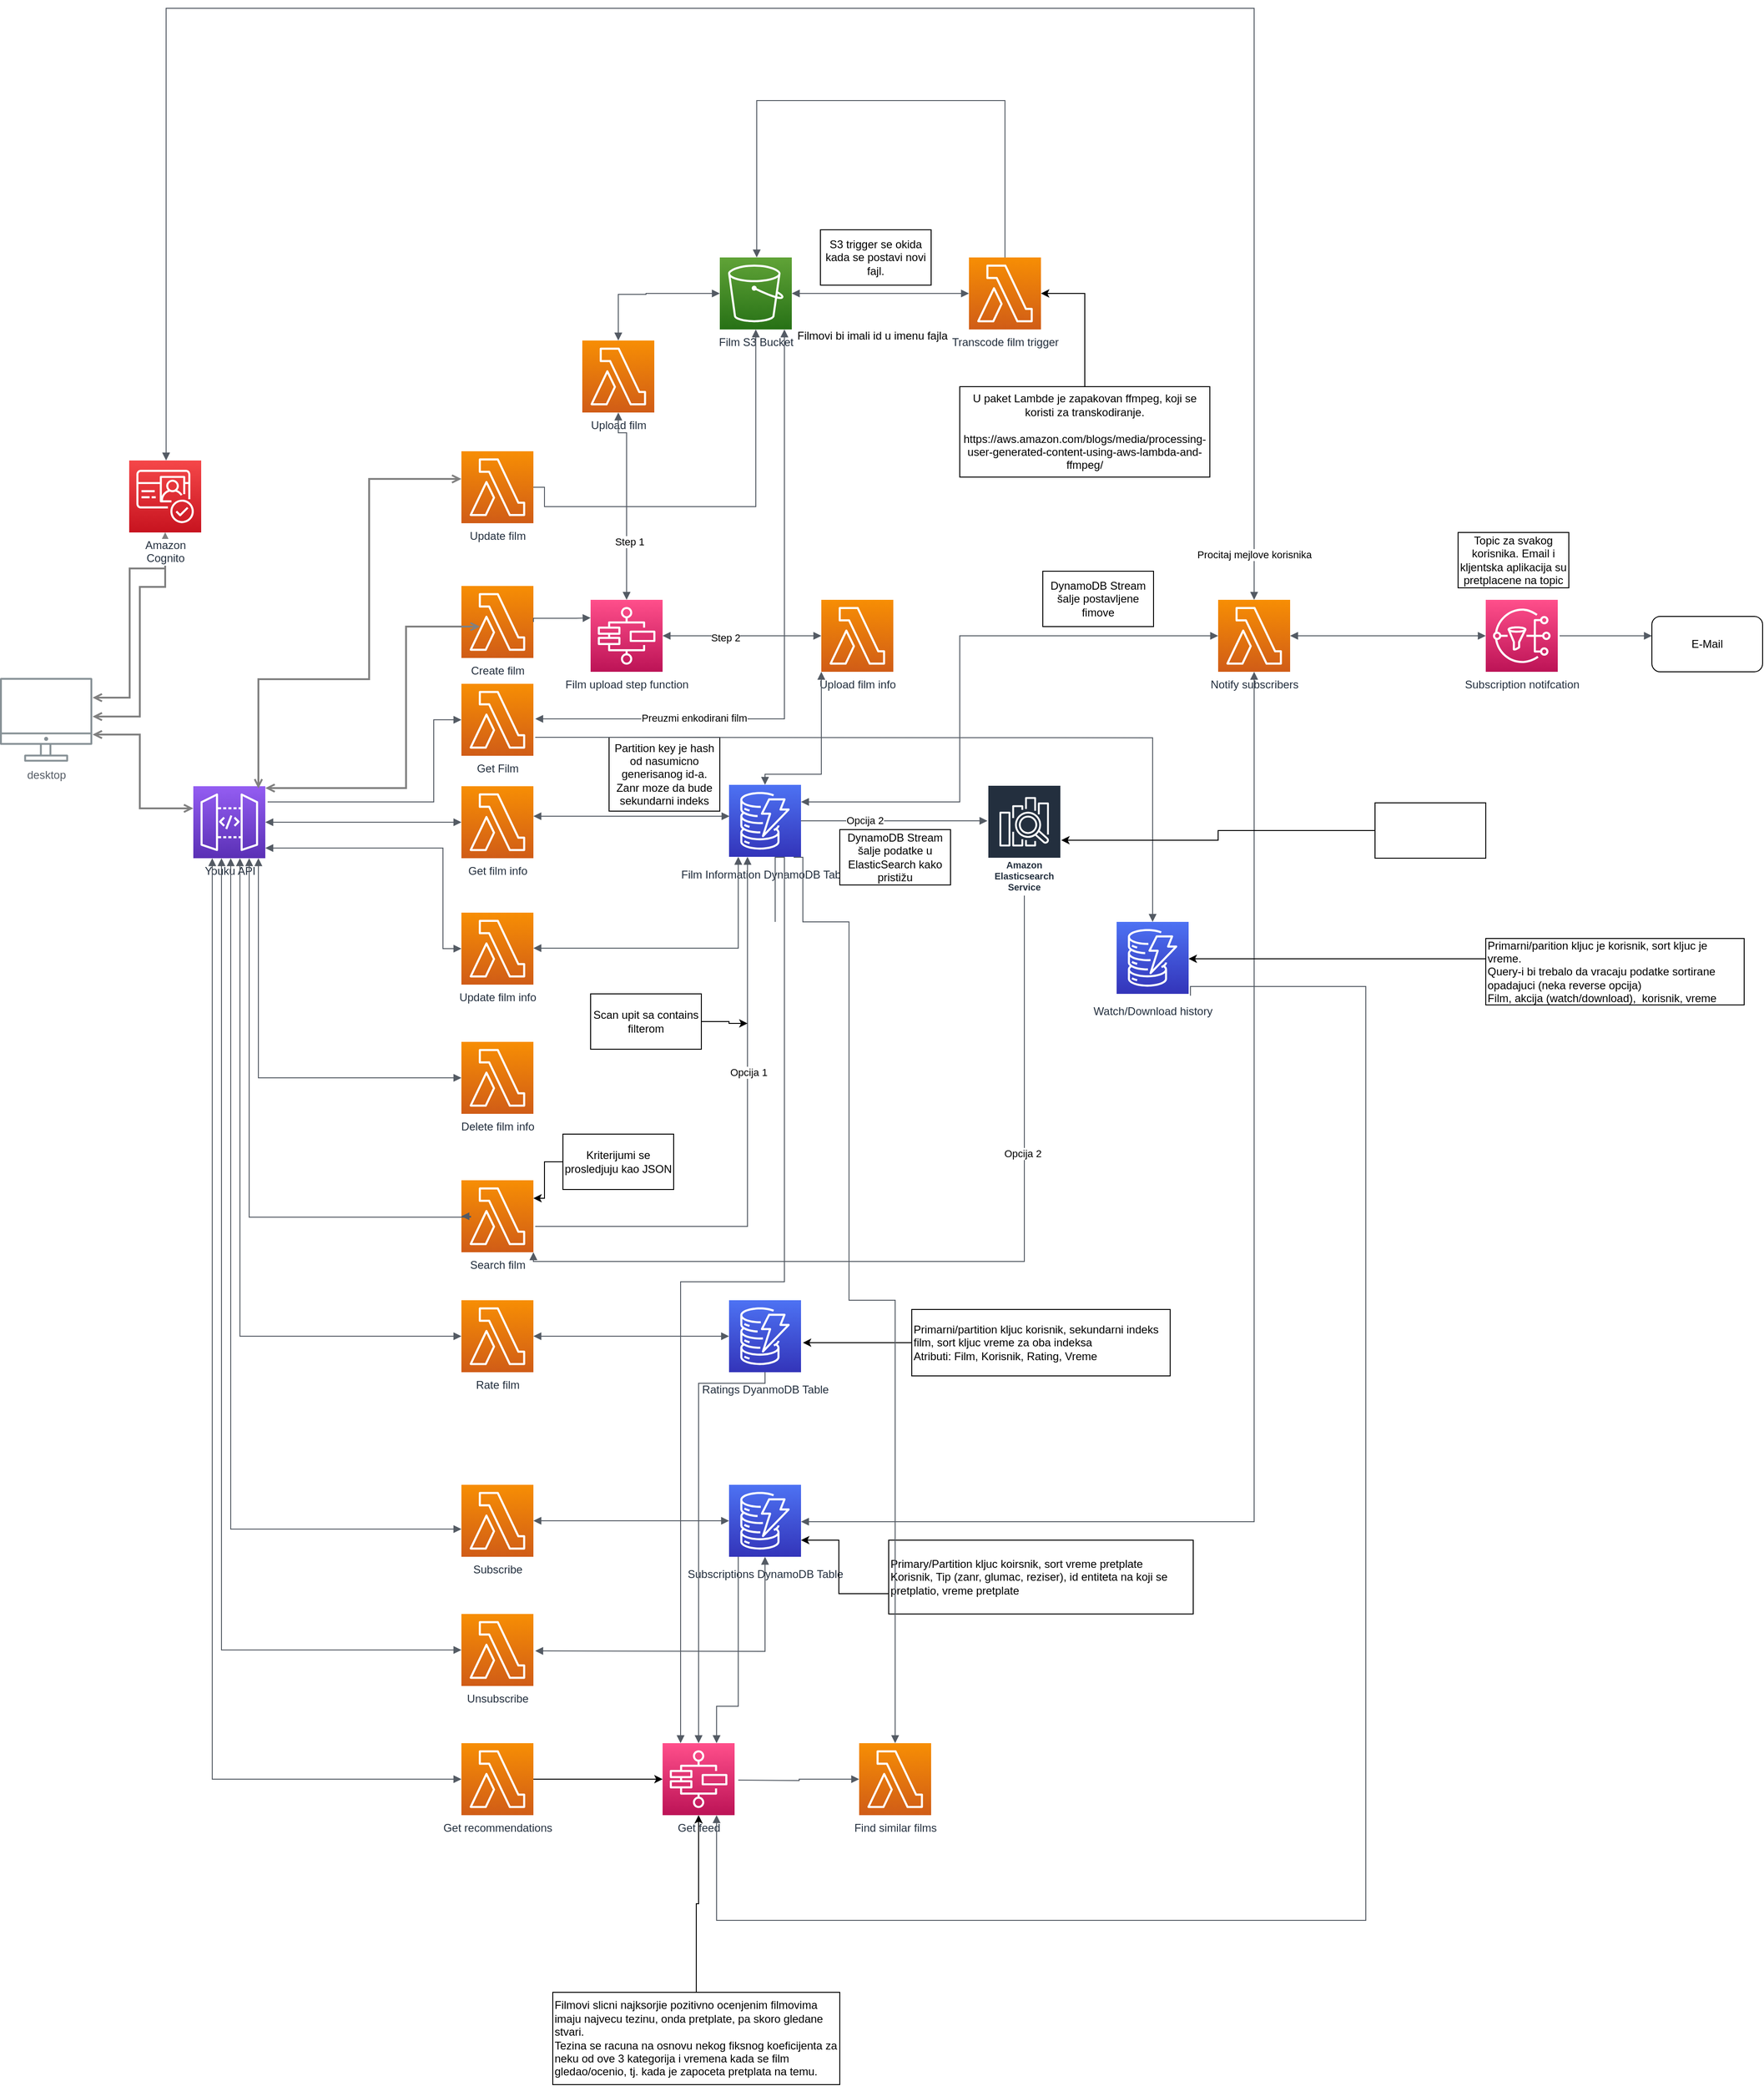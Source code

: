 <mxfile version="20.3.0" type="device"><diagram id="Ht1M8jgEwFfnCIfOTk4-" name="Page-1"><mxGraphModel dx="1414" dy="1699" grid="1" gridSize="10" guides="1" tooltips="1" connect="1" arrows="1" fold="1" page="1" pageScale="1" pageWidth="1169" pageHeight="827" math="0" shadow="0"><root><mxCell id="0"/><mxCell id="1" parent="0"/><mxCell id="UEzPUAAOIrF-is8g5C7q-124" style="edgeStyle=orthogonalEdgeStyle;rounded=0;orthogonalLoop=1;jettySize=auto;html=1;startArrow=open;startFill=0;endArrow=open;endFill=0;strokeWidth=2;strokeColor=#808080;" parent="1" target="UEzPUAAOIrF-is8g5C7q-111" edge="1"><mxGeometry relative="1" as="geometry"><Array as="points"><mxPoint x="300.5" y="457"/><mxPoint x="300.5" y="317"/></Array><mxPoint x="260.285" y="457" as="sourcePoint"/></mxGeometry></mxCell><mxCell id="UEzPUAAOIrF-is8g5C7q-127" style="edgeStyle=orthogonalEdgeStyle;rounded=0;orthogonalLoop=1;jettySize=auto;html=1;startArrow=open;startFill=0;endArrow=open;endFill=0;strokeWidth=2;strokeColor=#808080;" parent="1" target="UEzPUAAOIrF-is8g5C7q-114" edge="1"><mxGeometry relative="1" as="geometry"><Array as="points"><mxPoint x="311.5" y="497"/><mxPoint x="311.5" y="577"/></Array><mxPoint x="260.285" y="497" as="sourcePoint"/></mxGeometry></mxCell><mxCell id="UEzPUAAOIrF-is8g5C7q-139" style="edgeStyle=orthogonalEdgeStyle;rounded=0;orthogonalLoop=1;jettySize=auto;html=1;startArrow=open;startFill=0;endArrow=open;endFill=0;strokeWidth=2;strokeColor=#808080;" parent="1" target="UEzPUAAOIrF-is8g5C7q-111" edge="1"><mxGeometry relative="1" as="geometry"><mxPoint x="260.285" y="477.5" as="sourcePoint"/><mxPoint x="422.5" y="339.529" as="targetPoint"/><Array as="points"><mxPoint x="311.5" y="477"/><mxPoint x="311.5" y="337"/></Array></mxGeometry></mxCell><mxCell id="UEzPUAAOIrF-is8g5C7q-111" value="Amazon &lt;br&gt;Cognito" style="outlineConnect=0;fontColor=#232F3E;gradientColor=#F54749;gradientDirection=north;fillColor=#C7131F;strokeColor=#ffffff;dashed=0;verticalLabelPosition=bottom;verticalAlign=top;align=center;html=1;fontSize=12;fontStyle=0;aspect=fixed;shape=mxgraph.aws4.resourceIcon;resIcon=mxgraph.aws4.cognito;labelBackgroundColor=#ffffff;" parent="1" vertex="1"><mxGeometry x="300" y="200" width="78" height="78" as="geometry"/></mxCell><mxCell id="UEzPUAAOIrF-is8g5C7q-114" value="Youku API" style="outlineConnect=0;fontColor=#232F3E;gradientColor=#945DF2;gradientDirection=north;fillColor=#5A30B5;strokeColor=#ffffff;dashed=0;verticalLabelPosition=bottom;verticalAlign=top;align=center;html=1;fontSize=12;fontStyle=0;aspect=fixed;shape=mxgraph.aws4.resourceIcon;resIcon=mxgraph.aws4.api_gateway;labelBackgroundColor=#ffffff;" parent="1" vertex="1"><mxGeometry x="369.5" y="553" width="78" height="78" as="geometry"/></mxCell><mxCell id="UEzPUAAOIrF-is8g5C7q-116" value="Film S3 Bucket" style="outlineConnect=0;fontColor=#232F3E;gradientColor=#60A337;gradientDirection=north;fillColor=#277116;strokeColor=#ffffff;dashed=0;verticalLabelPosition=bottom;verticalAlign=top;align=center;html=1;fontSize=12;fontStyle=0;aspect=fixed;shape=mxgraph.aws4.resourceIcon;resIcon=mxgraph.aws4.s3;labelBackgroundColor=#ffffff;" parent="1" vertex="1"><mxGeometry x="940.0" y="-20" width="78" height="78" as="geometry"/></mxCell><mxCell id="UEzPUAAOIrF-is8g5C7q-119" value="Film Information DynamoDB Table" style="outlineConnect=0;fontColor=#232F3E;gradientColor=#4D72F3;gradientDirection=north;fillColor=#3334B9;strokeColor=#ffffff;dashed=0;verticalLabelPosition=bottom;verticalAlign=top;align=center;html=1;fontSize=12;fontStyle=0;aspect=fixed;shape=mxgraph.aws4.resourceIcon;resIcon=mxgraph.aws4.dynamodb;labelBackgroundColor=#ffffff;spacingTop=5;" parent="1" vertex="1"><mxGeometry x="950.0" y="551.5" width="78" height="78" as="geometry"/></mxCell><mxCell id="yuaP6LOSD4x99BNPUrEy-1" value="desktop" style="sketch=0;outlineConnect=0;gradientColor=none;fontColor=#545B64;strokeColor=none;fillColor=#879196;dashed=0;verticalLabelPosition=bottom;verticalAlign=top;align=center;html=1;fontSize=12;fontStyle=0;aspect=fixed;shape=mxgraph.aws4.illustration_desktop;pointerEvents=1" parent="1" vertex="1"><mxGeometry x="160" y="435.5" width="100" height="91" as="geometry"/></mxCell><mxCell id="yuaP6LOSD4x99BNPUrEy-2" value="Create film" style="sketch=0;points=[[0,0,0],[0.25,0,0],[0.5,0,0],[0.75,0,0],[1,0,0],[0,1,0],[0.25,1,0],[0.5,1,0],[0.75,1,0],[1,1,0],[0,0.25,0],[0,0.5,0],[0,0.75,0],[1,0.25,0],[1,0.5,0],[1,0.75,0]];outlineConnect=0;fontColor=#232F3E;gradientColor=#F78E04;gradientDirection=north;fillColor=#D05C17;strokeColor=#ffffff;dashed=0;verticalLabelPosition=bottom;verticalAlign=top;align=center;html=1;fontSize=12;fontStyle=0;aspect=fixed;shape=mxgraph.aws4.resourceIcon;resIcon=mxgraph.aws4.lambda;" parent="1" vertex="1"><mxGeometry x="660" y="336" width="78" height="78" as="geometry"/></mxCell><mxCell id="yuaP6LOSD4x99BNPUrEy-4" style="edgeStyle=orthogonalEdgeStyle;rounded=0;orthogonalLoop=1;jettySize=auto;html=1;startArrow=open;startFill=0;endArrow=open;endFill=0;strokeWidth=2;strokeColor=#808080;" parent="1" source="UEzPUAAOIrF-is8g5C7q-114" edge="1"><mxGeometry relative="1" as="geometry"><Array as="points"><mxPoint x="600" y="555"/><mxPoint x="600" y="380"/><mxPoint x="680" y="380"/></Array><mxPoint x="460" y="585.5" as="sourcePoint"/><mxPoint x="680" y="380" as="targetPoint"/></mxGeometry></mxCell><mxCell id="yuaP6LOSD4x99BNPUrEy-6" value="Get film info" style="sketch=0;points=[[0,0,0],[0.25,0,0],[0.5,0,0],[0.75,0,0],[1,0,0],[0,1,0],[0.25,1,0],[0.5,1,0],[0.75,1,0],[1,1,0],[0,0.25,0],[0,0.5,0],[0,0.75,0],[1,0.25,0],[1,0.5,0],[1,0.75,0]];outlineConnect=0;fontColor=#232F3E;gradientColor=#F78E04;gradientDirection=north;fillColor=#D05C17;strokeColor=#ffffff;dashed=0;verticalLabelPosition=bottom;verticalAlign=top;align=center;html=1;fontSize=12;fontStyle=0;aspect=fixed;shape=mxgraph.aws4.resourceIcon;resIcon=mxgraph.aws4.lambda;" parent="1" vertex="1"><mxGeometry x="660" y="553" width="78" height="78" as="geometry"/></mxCell><mxCell id="yuaP6LOSD4x99BNPUrEy-7" value="" style="edgeStyle=orthogonalEdgeStyle;html=1;endArrow=block;elbow=vertical;startArrow=block;startFill=1;endFill=1;strokeColor=#545B64;rounded=0;" parent="1" source="UEzPUAAOIrF-is8g5C7q-114" target="yuaP6LOSD4x99BNPUrEy-6" edge="1"><mxGeometry width="100" relative="1" as="geometry"><mxPoint x="490" y="585.5" as="sourcePoint"/><mxPoint x="590" y="585.5" as="targetPoint"/></mxGeometry></mxCell><mxCell id="yuaP6LOSD4x99BNPUrEy-8" value="" style="edgeStyle=orthogonalEdgeStyle;html=1;endArrow=block;elbow=vertical;startArrow=block;startFill=1;endFill=1;strokeColor=#545B64;rounded=0;" parent="1" edge="1"><mxGeometry width="100" relative="1" as="geometry"><mxPoint x="738" y="585.5" as="sourcePoint"/><mxPoint x="950.5" y="585.5" as="targetPoint"/></mxGeometry></mxCell><mxCell id="yuaP6LOSD4x99BNPUrEy-9" value="Update film" style="sketch=0;points=[[0,0,0],[0.25,0,0],[0.5,0,0],[0.75,0,0],[1,0,0],[0,1,0],[0.25,1,0],[0.5,1,0],[0.75,1,0],[1,1,0],[0,0.25,0],[0,0.5,0],[0,0.75,0],[1,0.25,0],[1,0.5,0],[1,0.75,0]];outlineConnect=0;fontColor=#232F3E;gradientColor=#F78E04;gradientDirection=north;fillColor=#D05C17;strokeColor=#ffffff;dashed=0;verticalLabelPosition=bottom;verticalAlign=top;align=center;html=1;fontSize=12;fontStyle=0;aspect=fixed;shape=mxgraph.aws4.resourceIcon;resIcon=mxgraph.aws4.lambda;" parent="1" vertex="1"><mxGeometry x="660" y="190" width="78" height="78" as="geometry"/></mxCell><mxCell id="yuaP6LOSD4x99BNPUrEy-11" style="edgeStyle=orthogonalEdgeStyle;rounded=0;orthogonalLoop=1;jettySize=auto;html=1;startArrow=open;startFill=0;endArrow=open;endFill=0;strokeWidth=2;strokeColor=#808080;" parent="1" edge="1"><mxGeometry relative="1" as="geometry"><Array as="points"><mxPoint x="440" y="437"/><mxPoint x="560" y="437"/><mxPoint x="560" y="220"/><mxPoint x="660" y="220"/></Array><mxPoint x="440" y="555.5" as="sourcePoint"/><mxPoint x="660" y="220" as="targetPoint"/></mxGeometry></mxCell><mxCell id="yuaP6LOSD4x99BNPUrEy-14" value="Transcode film trigger" style="sketch=0;points=[[0,0,0],[0.25,0,0],[0.5,0,0],[0.75,0,0],[1,0,0],[0,1,0],[0.25,1,0],[0.5,1,0],[0.75,1,0],[1,1,0],[0,0.25,0],[0,0.5,0],[0,0.75,0],[1,0.25,0],[1,0.5,0],[1,0.75,0]];outlineConnect=0;fontColor=#232F3E;gradientColor=#F78E04;gradientDirection=north;fillColor=#D05C17;strokeColor=#ffffff;dashed=0;verticalLabelPosition=bottom;verticalAlign=top;align=center;html=1;fontSize=12;fontStyle=0;aspect=fixed;shape=mxgraph.aws4.resourceIcon;resIcon=mxgraph.aws4.lambda;" parent="1" vertex="1"><mxGeometry x="1210" y="-20" width="78" height="78" as="geometry"/></mxCell><mxCell id="yuaP6LOSD4x99BNPUrEy-15" value="" style="edgeStyle=orthogonalEdgeStyle;html=1;endArrow=block;elbow=vertical;startArrow=block;startFill=1;endFill=1;strokeColor=#545B64;rounded=0;" parent="1" source="UEzPUAAOIrF-is8g5C7q-116" target="yuaP6LOSD4x99BNPUrEy-14" edge="1"><mxGeometry width="100" relative="1" as="geometry"><mxPoint x="1060" y="25.5" as="sourcePoint"/><mxPoint x="1160" y="25.5" as="targetPoint"/></mxGeometry></mxCell><mxCell id="yuaP6LOSD4x99BNPUrEy-17" value="" style="edgeStyle=orthogonalEdgeStyle;html=1;endArrow=block;elbow=vertical;startArrow=none;endFill=1;strokeColor=#545B64;rounded=0;exitX=1;exitY=0.5;exitDx=0;exitDy=0;exitPerimeter=0;entryX=0;entryY=0.25;entryDx=0;entryDy=0;entryPerimeter=0;" parent="1" source="yuaP6LOSD4x99BNPUrEy-2" target="sCMcGcNBO8domsKH-Ely-36" edge="1"><mxGeometry width="100" relative="1" as="geometry"><mxPoint x="780" y="405.5" as="sourcePoint"/><mxPoint x="880" y="405.5" as="targetPoint"/><Array as="points"><mxPoint x="738" y="371"/><mxPoint x="784" y="371"/></Array></mxGeometry></mxCell><mxCell id="yuaP6LOSD4x99BNPUrEy-18" value="" style="edgeStyle=orthogonalEdgeStyle;html=1;endArrow=block;elbow=vertical;startArrow=none;endFill=1;strokeColor=#545B64;rounded=0;exitX=1;exitY=0.5;exitDx=0;exitDy=0;exitPerimeter=0;" parent="1" source="yuaP6LOSD4x99BNPUrEy-9" target="UEzPUAAOIrF-is8g5C7q-116" edge="1"><mxGeometry width="100" relative="1" as="geometry"><mxPoint x="740" y="275.5" as="sourcePoint"/><mxPoint x="840" y="275.5" as="targetPoint"/><Array as="points"><mxPoint x="750" y="229"/><mxPoint x="750" y="250"/></Array></mxGeometry></mxCell><mxCell id="yuaP6LOSD4x99BNPUrEy-20" value="" style="edgeStyle=orthogonalEdgeStyle;html=1;endArrow=block;elbow=vertical;startArrow=none;endFill=1;strokeColor=#545B64;rounded=0;exitX=0.5;exitY=0;exitDx=0;exitDy=0;exitPerimeter=0;" parent="1" source="yuaP6LOSD4x99BNPUrEy-14" target="UEzPUAAOIrF-is8g5C7q-116" edge="1"><mxGeometry width="100" relative="1" as="geometry"><mxPoint x="1180" y="150" as="sourcePoint"/><mxPoint x="970" y="-30" as="targetPoint"/><Array as="points"><mxPoint x="1249" y="-190"/><mxPoint x="980" y="-190"/></Array></mxGeometry></mxCell><mxCell id="yuaP6LOSD4x99BNPUrEy-22" value="Filmovi bi imali id u imenu fajla" style="text;html=1;align=center;verticalAlign=middle;resizable=0;points=[];autosize=1;strokeColor=none;fillColor=none;" parent="1" vertex="1"><mxGeometry x="1010" y="50" width="190" height="30" as="geometry"/></mxCell><mxCell id="yuaP6LOSD4x99BNPUrEy-23" value="Update film info" style="sketch=0;points=[[0,0,0],[0.25,0,0],[0.5,0,0],[0.75,0,0],[1,0,0],[0,1,0],[0.25,1,0],[0.5,1,0],[0.75,1,0],[1,1,0],[0,0.25,0],[0,0.5,0],[0,0.75,0],[1,0.25,0],[1,0.5,0],[1,0.75,0]];outlineConnect=0;fontColor=#232F3E;gradientColor=#F78E04;gradientDirection=north;fillColor=#D05C17;strokeColor=#ffffff;dashed=0;verticalLabelPosition=bottom;verticalAlign=top;align=center;html=1;fontSize=12;fontStyle=0;aspect=fixed;shape=mxgraph.aws4.resourceIcon;resIcon=mxgraph.aws4.lambda;" parent="1" vertex="1"><mxGeometry x="660" y="690" width="78" height="78" as="geometry"/></mxCell><mxCell id="yuaP6LOSD4x99BNPUrEy-24" value="" style="edgeStyle=orthogonalEdgeStyle;html=1;endArrow=block;elbow=vertical;startArrow=block;startFill=1;endFill=1;strokeColor=#545B64;rounded=0;entryX=0;entryY=0.5;entryDx=0;entryDy=0;entryPerimeter=0;" parent="1" source="UEzPUAAOIrF-is8g5C7q-114" target="yuaP6LOSD4x99BNPUrEy-23" edge="1"><mxGeometry width="100" relative="1" as="geometry"><mxPoint x="440" y="640" as="sourcePoint"/><mxPoint x="660" y="660" as="targetPoint"/><Array as="points"><mxPoint x="640" y="620"/><mxPoint x="640" y="729"/></Array></mxGeometry></mxCell><mxCell id="yuaP6LOSD4x99BNPUrEy-25" value="" style="edgeStyle=orthogonalEdgeStyle;html=1;endArrow=block;elbow=vertical;startArrow=block;startFill=1;endFill=1;strokeColor=#545B64;rounded=0;" parent="1" target="UEzPUAAOIrF-is8g5C7q-119" edge="1"><mxGeometry width="100" relative="1" as="geometry"><mxPoint x="738" y="728.47" as="sourcePoint"/><mxPoint x="950.5" y="728.47" as="targetPoint"/><Array as="points"><mxPoint x="960" y="729"/></Array></mxGeometry></mxCell><mxCell id="yuaP6LOSD4x99BNPUrEy-27" value="Delete film info" style="sketch=0;points=[[0,0,0],[0.25,0,0],[0.5,0,0],[0.75,0,0],[1,0,0],[0,1,0],[0.25,1,0],[0.5,1,0],[0.75,1,0],[1,1,0],[0,0.25,0],[0,0.5,0],[0,0.75,0],[1,0.25,0],[1,0.5,0],[1,0.75,0]];outlineConnect=0;fontColor=#232F3E;gradientColor=#F78E04;gradientDirection=north;fillColor=#D05C17;strokeColor=#ffffff;dashed=0;verticalLabelPosition=bottom;verticalAlign=top;align=center;html=1;fontSize=12;fontStyle=0;aspect=fixed;shape=mxgraph.aws4.resourceIcon;resIcon=mxgraph.aws4.lambda;" parent="1" vertex="1"><mxGeometry x="660" y="830" width="78" height="78" as="geometry"/></mxCell><mxCell id="yuaP6LOSD4x99BNPUrEy-28" value="Get Film" style="sketch=0;points=[[0,0,0],[0.25,0,0],[0.5,0,0],[0.75,0,0],[1,0,0],[0,1,0],[0.25,1,0],[0.5,1,0],[0.75,1,0],[1,1,0],[0,0.25,0],[0,0.5,0],[0,0.75,0],[1,0.25,0],[1,0.5,0],[1,0.75,0]];outlineConnect=0;fontColor=#232F3E;gradientColor=#F78E04;gradientDirection=north;fillColor=#D05C17;strokeColor=#ffffff;dashed=0;verticalLabelPosition=bottom;verticalAlign=top;align=center;html=1;fontSize=12;fontStyle=0;aspect=fixed;shape=mxgraph.aws4.resourceIcon;resIcon=mxgraph.aws4.lambda;" parent="1" vertex="1"><mxGeometry x="660" y="442" width="78" height="78" as="geometry"/></mxCell><mxCell id="sCMcGcNBO8domsKH-Ely-1" value="" style="edgeStyle=orthogonalEdgeStyle;html=1;endArrow=block;elbow=vertical;startArrow=block;startFill=1;endFill=1;strokeColor=#545B64;rounded=0;entryX=0;entryY=0.5;entryDx=0;entryDy=0;entryPerimeter=0;" parent="1" source="UEzPUAAOIrF-is8g5C7q-114" target="yuaP6LOSD4x99BNPUrEy-27" edge="1"><mxGeometry width="100" relative="1" as="geometry"><mxPoint x="420" y="680" as="sourcePoint"/><mxPoint x="670" y="602" as="targetPoint"/><Array as="points"><mxPoint x="440" y="869"/></Array></mxGeometry></mxCell><mxCell id="sCMcGcNBO8domsKH-Ely-2" value="Search film" style="sketch=0;points=[[0,0,0],[0.25,0,0],[0.5,0,0],[0.75,0,0],[1,0,0],[0,1,0],[0.25,1,0],[0.5,1,0],[0.75,1,0],[1,1,0],[0,0.25,0],[0,0.5,0],[0,0.75,0],[1,0.25,0],[1,0.5,0],[1,0.75,0]];outlineConnect=0;fontColor=#232F3E;gradientColor=#F78E04;gradientDirection=north;fillColor=#D05C17;strokeColor=#ffffff;dashed=0;verticalLabelPosition=bottom;verticalAlign=top;align=center;html=1;fontSize=12;fontStyle=0;aspect=fixed;shape=mxgraph.aws4.resourceIcon;resIcon=mxgraph.aws4.lambda;" parent="1" vertex="1"><mxGeometry x="660" y="980" width="78" height="78" as="geometry"/></mxCell><mxCell id="sCMcGcNBO8domsKH-Ely-4" style="edgeStyle=orthogonalEdgeStyle;rounded=0;orthogonalLoop=1;jettySize=auto;html=1;entryX=1;entryY=0.25;entryDx=0;entryDy=0;entryPerimeter=0;" parent="1" source="sCMcGcNBO8domsKH-Ely-3" target="sCMcGcNBO8domsKH-Ely-2" edge="1"><mxGeometry relative="1" as="geometry"/></mxCell><mxCell id="sCMcGcNBO8domsKH-Ely-3" value="Kriterijumi se prosledjuju kao JSON" style="rounded=0;whiteSpace=wrap;html=1;" parent="1" vertex="1"><mxGeometry x="770" y="930" width="120" height="60" as="geometry"/></mxCell><mxCell id="sCMcGcNBO8domsKH-Ely-5" value="" style="edgeStyle=orthogonalEdgeStyle;html=1;endArrow=block;elbow=vertical;startArrow=block;startFill=1;endFill=1;strokeColor=#545B64;rounded=0;entryX=0;entryY=0.5;entryDx=0;entryDy=0;entryPerimeter=0;" parent="1" source="UEzPUAAOIrF-is8g5C7q-114" target="sCMcGcNBO8domsKH-Ely-2" edge="1"><mxGeometry width="100" relative="1" as="geometry"><mxPoint x="450" y="641.0" as="sourcePoint"/><mxPoint x="670" y="879" as="targetPoint"/><Array as="points"><mxPoint x="430" y="1020"/><mxPoint x="670" y="1020"/></Array></mxGeometry></mxCell><mxCell id="sCMcGcNBO8domsKH-Ely-7" value="Amazon Elasticsearch Service" style="sketch=0;outlineConnect=0;fontColor=#232F3E;gradientColor=none;strokeColor=#ffffff;fillColor=#232F3E;dashed=0;verticalLabelPosition=middle;verticalAlign=bottom;align=center;html=1;whiteSpace=wrap;fontSize=10;fontStyle=1;spacing=3;shape=mxgraph.aws4.productIcon;prIcon=mxgraph.aws4.elasticsearch_service;" parent="1" vertex="1"><mxGeometry x="1230" y="551.5" width="80" height="120" as="geometry"/></mxCell><mxCell id="sCMcGcNBO8domsKH-Ely-9" value="" style="edgeStyle=orthogonalEdgeStyle;html=1;endArrow=block;elbow=vertical;startArrow=none;endFill=1;strokeColor=#545B64;rounded=0;" parent="1" source="UEzPUAAOIrF-is8g5C7q-119" target="sCMcGcNBO8domsKH-Ely-7" edge="1"><mxGeometry width="100" relative="1" as="geometry"><mxPoint x="1080" y="590" as="sourcePoint"/><mxPoint x="1180" y="590" as="targetPoint"/><Array as="points"><mxPoint x="1190" y="590"/><mxPoint x="1190" y="590"/></Array></mxGeometry></mxCell><mxCell id="bUIkdZny19RW4zf8C8G6-2" value="Opcija 2" style="edgeLabel;html=1;align=center;verticalAlign=middle;resizable=0;points=[];" vertex="1" connectable="0" parent="sCMcGcNBO8domsKH-Ely-9"><mxGeometry x="-0.317" y="1" relative="1" as="geometry"><mxPoint as="offset"/></mxGeometry></mxCell><mxCell id="sCMcGcNBO8domsKH-Ely-10" value="DynamoDB Stream šalje podatke u ElasticSearch kako pristižu" style="rounded=0;whiteSpace=wrap;html=1;" parent="1" vertex="1"><mxGeometry x="1070" y="600" width="120" height="60" as="geometry"/></mxCell><mxCell id="sCMcGcNBO8domsKH-Ely-12" value="" style="edgeStyle=orthogonalEdgeStyle;html=1;endArrow=block;elbow=vertical;startArrow=none;endFill=1;strokeColor=#545B64;rounded=0;" parent="1" target="UEzPUAAOIrF-is8g5C7q-119" edge="1"><mxGeometry width="100" relative="1" as="geometry"><mxPoint x="740" y="1030" as="sourcePoint"/><mxPoint x="840" y="1030" as="targetPoint"/><Array as="points"><mxPoint x="970" y="1030"/></Array></mxGeometry></mxCell><mxCell id="bUIkdZny19RW4zf8C8G6-5" value="Opcija 1" style="edgeLabel;html=1;align=center;verticalAlign=middle;resizable=0;points=[];" vertex="1" connectable="0" parent="sCMcGcNBO8domsKH-Ely-12"><mxGeometry x="0.264" y="-1" relative="1" as="geometry"><mxPoint y="1" as="offset"/></mxGeometry></mxCell><mxCell id="sCMcGcNBO8domsKH-Ely-13" value="" style="edgeStyle=orthogonalEdgeStyle;html=1;endArrow=block;elbow=vertical;startArrow=none;endFill=1;strokeColor=#545B64;rounded=0;" parent="1" target="yuaP6LOSD4x99BNPUrEy-28" edge="1"><mxGeometry width="100" relative="1" as="geometry"><mxPoint x="450" y="570" as="sourcePoint"/><mxPoint x="550" y="570" as="targetPoint"/><Array as="points"><mxPoint x="630" y="570"/><mxPoint x="630" y="481"/></Array></mxGeometry></mxCell><mxCell id="sCMcGcNBO8domsKH-Ely-15" value="" style="edgeStyle=orthogonalEdgeStyle;html=1;endArrow=block;elbow=vertical;startArrow=block;startFill=1;endFill=1;strokeColor=#545B64;rounded=0;" parent="1" target="UEzPUAAOIrF-is8g5C7q-116" edge="1"><mxGeometry width="100" relative="1" as="geometry"><mxPoint x="740" y="480" as="sourcePoint"/><mxPoint x="1010" y="320" as="targetPoint"/><Array as="points"><mxPoint x="1010" y="480"/></Array></mxGeometry></mxCell><mxCell id="sCMcGcNBO8domsKH-Ely-69" value="Preuzmi enkodirani film" style="edgeLabel;html=1;align=center;verticalAlign=middle;resizable=0;points=[];" parent="sCMcGcNBO8domsKH-Ely-15" vertex="1" connectable="0"><mxGeometry x="-0.504" y="1" relative="1" as="geometry"><mxPoint as="offset"/></mxGeometry></mxCell><mxCell id="sCMcGcNBO8domsKH-Ely-16" value="Rate film" style="sketch=0;points=[[0,0,0],[0.25,0,0],[0.5,0,0],[0.75,0,0],[1,0,0],[0,1,0],[0.25,1,0],[0.5,1,0],[0.75,1,0],[1,1,0],[0,0.25,0],[0,0.5,0],[0,0.75,0],[1,0.25,0],[1,0.5,0],[1,0.75,0]];outlineConnect=0;fontColor=#232F3E;gradientColor=#F78E04;gradientDirection=north;fillColor=#D05C17;strokeColor=#ffffff;dashed=0;verticalLabelPosition=bottom;verticalAlign=top;align=center;html=1;fontSize=12;fontStyle=0;aspect=fixed;shape=mxgraph.aws4.resourceIcon;resIcon=mxgraph.aws4.lambda;" parent="1" vertex="1"><mxGeometry x="660" y="1110" width="78" height="78" as="geometry"/></mxCell><mxCell id="sCMcGcNBO8domsKH-Ely-17" value="" style="edgeStyle=orthogonalEdgeStyle;html=1;endArrow=block;elbow=vertical;startArrow=block;startFill=1;endFill=1;strokeColor=#545B64;rounded=0;entryX=0;entryY=0.5;entryDx=0;entryDy=0;entryPerimeter=0;" parent="1" source="UEzPUAAOIrF-is8g5C7q-114" target="sCMcGcNBO8domsKH-Ely-16" edge="1"><mxGeometry width="100" relative="1" as="geometry"><mxPoint x="340" y="760" as="sourcePoint"/><mxPoint x="440" y="760" as="targetPoint"/><Array as="points"><mxPoint x="420" y="1149"/></Array></mxGeometry></mxCell><mxCell id="sCMcGcNBO8domsKH-Ely-18" value="Ratings DyanmoDB Table" style="outlineConnect=0;fontColor=#232F3E;gradientColor=#4D72F3;gradientDirection=north;fillColor=#3334B9;strokeColor=#ffffff;dashed=0;verticalLabelPosition=bottom;verticalAlign=top;align=center;html=1;fontSize=12;fontStyle=0;aspect=fixed;shape=mxgraph.aws4.resourceIcon;resIcon=mxgraph.aws4.dynamodb;labelBackgroundColor=#ffffff;spacingTop=5;" parent="1" vertex="1"><mxGeometry x="950.0" y="1110" width="78" height="78" as="geometry"/></mxCell><mxCell id="sCMcGcNBO8domsKH-Ely-19" value="" style="edgeStyle=orthogonalEdgeStyle;html=1;endArrow=block;elbow=vertical;startArrow=block;startFill=1;endFill=1;strokeColor=#545B64;rounded=0;" parent="1" source="sCMcGcNBO8domsKH-Ely-16" target="sCMcGcNBO8domsKH-Ely-18" edge="1"><mxGeometry width="100" relative="1" as="geometry"><mxPoint x="840" y="1150" as="sourcePoint"/><mxPoint x="940" y="1150" as="targetPoint"/></mxGeometry></mxCell><mxCell id="sCMcGcNBO8domsKH-Ely-22" value="Subscriptions DynamoDB Table" style="outlineConnect=0;fontColor=#232F3E;gradientColor=#4D72F3;gradientDirection=north;fillColor=#3334B9;strokeColor=#ffffff;dashed=0;verticalLabelPosition=bottom;verticalAlign=top;align=center;html=1;fontSize=12;fontStyle=0;aspect=fixed;shape=mxgraph.aws4.resourceIcon;resIcon=mxgraph.aws4.dynamodb;labelBackgroundColor=#ffffff;spacingTop=5;" parent="1" vertex="1"><mxGeometry x="950.0" y="1310" width="78" height="78" as="geometry"/></mxCell><mxCell id="sCMcGcNBO8domsKH-Ely-23" value="Subscribe" style="sketch=0;points=[[0,0,0],[0.25,0,0],[0.5,0,0],[0.75,0,0],[1,0,0],[0,1,0],[0.25,1,0],[0.5,1,0],[0.75,1,0],[1,1,0],[0,0.25,0],[0,0.5,0],[0,0.75,0],[1,0.25,0],[1,0.5,0],[1,0.75,0]];outlineConnect=0;fontColor=#232F3E;gradientColor=#F78E04;gradientDirection=north;fillColor=#D05C17;strokeColor=#ffffff;dashed=0;verticalLabelPosition=bottom;verticalAlign=top;align=center;html=1;fontSize=12;fontStyle=0;aspect=fixed;shape=mxgraph.aws4.resourceIcon;resIcon=mxgraph.aws4.lambda;" parent="1" vertex="1"><mxGeometry x="660" y="1310" width="78" height="78" as="geometry"/></mxCell><mxCell id="sCMcGcNBO8domsKH-Ely-28" value="" style="edgeStyle=orthogonalEdgeStyle;html=1;endArrow=block;elbow=vertical;startArrow=block;startFill=1;endFill=1;strokeColor=#545B64;rounded=0;entryX=0;entryY=0.5;entryDx=0;entryDy=0;entryPerimeter=0;" parent="1" source="UEzPUAAOIrF-is8g5C7q-114" edge="1"><mxGeometry width="100" relative="1" as="geometry"><mxPoint x="420" y="840" as="sourcePoint"/><mxPoint x="660" y="1358" as="targetPoint"/><Array as="points"><mxPoint x="410" y="1358"/></Array></mxGeometry></mxCell><mxCell id="sCMcGcNBO8domsKH-Ely-29" value="Unsubscribe" style="sketch=0;points=[[0,0,0],[0.25,0,0],[0.5,0,0],[0.75,0,0],[1,0,0],[0,1,0],[0.25,1,0],[0.5,1,0],[0.75,1,0],[1,1,0],[0,0.25,0],[0,0.5,0],[0,0.75,0],[1,0.25,0],[1,0.5,0],[1,0.75,0]];outlineConnect=0;fontColor=#232F3E;gradientColor=#F78E04;gradientDirection=north;fillColor=#D05C17;strokeColor=#ffffff;dashed=0;verticalLabelPosition=bottom;verticalAlign=top;align=center;html=1;fontSize=12;fontStyle=0;aspect=fixed;shape=mxgraph.aws4.resourceIcon;resIcon=mxgraph.aws4.lambda;" parent="1" vertex="1"><mxGeometry x="660" y="1450" width="78" height="78" as="geometry"/></mxCell><mxCell id="sCMcGcNBO8domsKH-Ely-30" value="" style="edgeStyle=orthogonalEdgeStyle;html=1;endArrow=block;elbow=vertical;startArrow=block;startFill=1;endFill=1;strokeColor=#545B64;rounded=0;entryX=0;entryY=0.5;entryDx=0;entryDy=0;entryPerimeter=0;" parent="1" source="UEzPUAAOIrF-is8g5C7q-114" target="sCMcGcNBO8domsKH-Ely-29" edge="1"><mxGeometry width="100" relative="1" as="geometry"><mxPoint x="400" y="640" as="sourcePoint"/><mxPoint x="639.94" y="1356.5" as="targetPoint"/><Array as="points"><mxPoint x="400" y="1489"/></Array></mxGeometry></mxCell><mxCell id="sCMcGcNBO8domsKH-Ely-31" value="" style="edgeStyle=orthogonalEdgeStyle;html=1;endArrow=block;elbow=vertical;startArrow=block;startFill=1;endFill=1;strokeColor=#545B64;rounded=0;" parent="1" source="sCMcGcNBO8domsKH-Ely-23" target="sCMcGcNBO8domsKH-Ely-22" edge="1"><mxGeometry width="100" relative="1" as="geometry"><mxPoint x="820" y="1360" as="sourcePoint"/><mxPoint x="920" y="1360" as="targetPoint"/></mxGeometry></mxCell><mxCell id="sCMcGcNBO8domsKH-Ely-34" value="" style="edgeStyle=orthogonalEdgeStyle;html=1;endArrow=block;elbow=vertical;startArrow=block;startFill=1;endFill=1;strokeColor=#545B64;rounded=0;" parent="1" target="sCMcGcNBO8domsKH-Ely-22" edge="1"><mxGeometry width="100" relative="1" as="geometry"><mxPoint x="740" y="1490" as="sourcePoint"/><mxPoint x="840" y="1490" as="targetPoint"/></mxGeometry></mxCell><mxCell id="sCMcGcNBO8domsKH-Ely-35" value="Subscription notifcation" style="sketch=0;points=[[0,0,0],[0.25,0,0],[0.5,0,0],[0.75,0,0],[1,0,0],[0,1,0],[0.25,1,0],[0.5,1,0],[0.75,1,0],[1,1,0],[0,0.25,0],[0,0.5,0],[0,0.75,0],[1,0.25,0],[1,0.5,0],[1,0.75,0]];outlineConnect=0;fontColor=#232F3E;gradientColor=#FF4F8B;gradientDirection=north;fillColor=#BC1356;strokeColor=#ffffff;dashed=0;verticalLabelPosition=bottom;verticalAlign=top;align=center;html=1;fontSize=12;fontStyle=0;aspect=fixed;shape=mxgraph.aws4.resourceIcon;resIcon=mxgraph.aws4.sns;" parent="1" vertex="1"><mxGeometry x="1770" y="351" width="78" height="78" as="geometry"/></mxCell><mxCell id="sCMcGcNBO8domsKH-Ely-36" value="Film upload step function" style="sketch=0;points=[[0,0,0],[0.25,0,0],[0.5,0,0],[0.75,0,0],[1,0,0],[0,1,0],[0.25,1,0],[0.5,1,0],[0.75,1,0],[1,1,0],[0,0.25,0],[0,0.5,0],[0,0.75,0],[1,0.25,0],[1,0.5,0],[1,0.75,0]];outlineConnect=0;fontColor=#232F3E;gradientColor=#FF4F8B;gradientDirection=north;fillColor=#BC1356;strokeColor=#ffffff;dashed=0;verticalLabelPosition=bottom;verticalAlign=top;align=center;html=1;fontSize=12;fontStyle=0;aspect=fixed;shape=mxgraph.aws4.resourceIcon;resIcon=mxgraph.aws4.step_functions;" parent="1" vertex="1"><mxGeometry x="800" y="351" width="78" height="78" as="geometry"/></mxCell><mxCell id="bUIkdZny19RW4zf8C8G6-19" style="edgeStyle=orthogonalEdgeStyle;rounded=0;orthogonalLoop=1;jettySize=auto;html=1;" edge="1" parent="1" source="sCMcGcNBO8domsKH-Ely-37" target="bUIkdZny19RW4zf8C8G6-9"><mxGeometry relative="1" as="geometry"/></mxCell><mxCell id="sCMcGcNBO8domsKH-Ely-37" value="Get recommendations" style="sketch=0;points=[[0,0,0],[0.25,0,0],[0.5,0,0],[0.75,0,0],[1,0,0],[0,1,0],[0.25,1,0],[0.5,1,0],[0.75,1,0],[1,1,0],[0,0.25,0],[0,0.5,0],[0,0.75,0],[1,0.25,0],[1,0.5,0],[1,0.75,0]];outlineConnect=0;fontColor=#232F3E;gradientColor=#F78E04;gradientDirection=north;fillColor=#D05C17;strokeColor=#ffffff;dashed=0;verticalLabelPosition=bottom;verticalAlign=top;align=center;html=1;fontSize=12;fontStyle=0;aspect=fixed;shape=mxgraph.aws4.resourceIcon;resIcon=mxgraph.aws4.lambda;" parent="1" vertex="1"><mxGeometry x="660" y="1590" width="78" height="78" as="geometry"/></mxCell><mxCell id="sCMcGcNBO8domsKH-Ely-40" value="" style="edgeStyle=orthogonalEdgeStyle;html=1;endArrow=block;elbow=vertical;startArrow=block;startFill=1;endFill=1;strokeColor=#545B64;rounded=0;entryX=0;entryY=0.5;entryDx=0;entryDy=0;entryPerimeter=0;" parent="1" source="UEzPUAAOIrF-is8g5C7q-114" target="sCMcGcNBO8domsKH-Ely-37" edge="1"><mxGeometry width="100" relative="1" as="geometry"><mxPoint x="330" y="720" as="sourcePoint"/><mxPoint x="430" y="720" as="targetPoint"/><Array as="points"><mxPoint x="390" y="1629"/></Array></mxGeometry></mxCell><mxCell id="sCMcGcNBO8domsKH-Ely-41" value="Upload film" style="sketch=0;points=[[0,0,0],[0.25,0,0],[0.5,0,0],[0.75,0,0],[1,0,0],[0,1,0],[0.25,1,0],[0.5,1,0],[0.75,1,0],[1,1,0],[0,0.25,0],[0,0.5,0],[0,0.75,0],[1,0.25,0],[1,0.5,0],[1,0.75,0]];outlineConnect=0;fontColor=#232F3E;gradientColor=#F78E04;gradientDirection=north;fillColor=#D05C17;strokeColor=#ffffff;dashed=0;verticalLabelPosition=bottom;verticalAlign=top;align=center;html=1;fontSize=12;fontStyle=0;aspect=fixed;shape=mxgraph.aws4.resourceIcon;resIcon=mxgraph.aws4.lambda;" parent="1" vertex="1"><mxGeometry x="791" y="70" width="78" height="78" as="geometry"/></mxCell><mxCell id="sCMcGcNBO8domsKH-Ely-42" value="" style="edgeStyle=orthogonalEdgeStyle;html=1;endArrow=block;elbow=vertical;startArrow=block;startFill=1;endFill=1;strokeColor=#545B64;rounded=0;exitX=0.5;exitY=1;exitDx=0;exitDy=0;exitPerimeter=0;entryX=0.5;entryY=0;entryDx=0;entryDy=0;entryPerimeter=0;" parent="1" source="sCMcGcNBO8domsKH-Ely-41" target="sCMcGcNBO8domsKH-Ely-36" edge="1"><mxGeometry width="100" relative="1" as="geometry"><mxPoint x="790" y="290" as="sourcePoint"/><mxPoint x="890" y="290" as="targetPoint"/><Array as="points"><mxPoint x="830" y="170"/><mxPoint x="839" y="170"/></Array></mxGeometry></mxCell><mxCell id="sCMcGcNBO8domsKH-Ely-43" value="Step 1" style="edgeLabel;html=1;align=center;verticalAlign=middle;resizable=0;points=[];" parent="sCMcGcNBO8domsKH-Ely-42" vertex="1" connectable="0"><mxGeometry x="0.403" y="2" relative="1" as="geometry"><mxPoint x="1" as="offset"/></mxGeometry></mxCell><mxCell id="sCMcGcNBO8domsKH-Ely-44" value="" style="edgeStyle=orthogonalEdgeStyle;html=1;endArrow=block;elbow=vertical;startArrow=block;startFill=1;endFill=1;strokeColor=#545B64;rounded=0;exitX=0.5;exitY=0;exitDx=0;exitDy=0;exitPerimeter=0;" parent="1" source="sCMcGcNBO8domsKH-Ely-41" target="UEzPUAAOIrF-is8g5C7q-116" edge="1"><mxGeometry width="100" relative="1" as="geometry"><mxPoint x="810" as="sourcePoint"/><mxPoint x="860" y="-10" as="targetPoint"/><Array as="points"><mxPoint x="830" y="20"/><mxPoint x="860" y="20"/><mxPoint x="860" y="19"/></Array></mxGeometry></mxCell><mxCell id="sCMcGcNBO8domsKH-Ely-45" value="Upload film info" style="sketch=0;points=[[0,0,0],[0.25,0,0],[0.5,0,0],[0.75,0,0],[1,0,0],[0,1,0],[0.25,1,0],[0.5,1,0],[0.75,1,0],[1,1,0],[0,0.25,0],[0,0.5,0],[0,0.75,0],[1,0.25,0],[1,0.5,0],[1,0.75,0]];outlineConnect=0;fontColor=#232F3E;gradientColor=#F78E04;gradientDirection=north;fillColor=#D05C17;strokeColor=#ffffff;dashed=0;verticalLabelPosition=bottom;verticalAlign=top;align=center;html=1;fontSize=12;fontStyle=0;aspect=fixed;shape=mxgraph.aws4.resourceIcon;resIcon=mxgraph.aws4.lambda;" parent="1" vertex="1"><mxGeometry x="1050" y="351" width="78" height="78" as="geometry"/></mxCell><mxCell id="sCMcGcNBO8domsKH-Ely-47" value="" style="edgeStyle=orthogonalEdgeStyle;html=1;endArrow=block;elbow=vertical;startArrow=block;startFill=1;endFill=1;strokeColor=#545B64;rounded=0;exitX=1;exitY=0.5;exitDx=0;exitDy=0;exitPerimeter=0;" parent="1" source="sCMcGcNBO8domsKH-Ely-36" target="sCMcGcNBO8domsKH-Ely-45" edge="1"><mxGeometry width="100" relative="1" as="geometry"><mxPoint x="900" y="390" as="sourcePoint"/><mxPoint x="1000" y="390" as="targetPoint"/></mxGeometry></mxCell><mxCell id="sCMcGcNBO8domsKH-Ely-49" value="Step 2" style="edgeLabel;html=1;align=center;verticalAlign=middle;resizable=0;points=[];" parent="sCMcGcNBO8domsKH-Ely-47" vertex="1" connectable="0"><mxGeometry x="-0.206" y="-2" relative="1" as="geometry"><mxPoint x="-1" as="offset"/></mxGeometry></mxCell><mxCell id="sCMcGcNBO8domsKH-Ely-48" value="" style="edgeStyle=orthogonalEdgeStyle;html=1;endArrow=block;elbow=vertical;startArrow=block;startFill=1;endFill=1;strokeColor=#545B64;rounded=0;entryX=0;entryY=1;entryDx=0;entryDy=0;entryPerimeter=0;" parent="1" source="UEzPUAAOIrF-is8g5C7q-119" target="sCMcGcNBO8domsKH-Ely-45" edge="1"><mxGeometry width="100" relative="1" as="geometry"><mxPoint x="1070" y="460" as="sourcePoint"/><mxPoint x="1170" y="460" as="targetPoint"/><Array as="points"><mxPoint x="989" y="540"/><mxPoint x="1050" y="540"/></Array></mxGeometry></mxCell><mxCell id="sCMcGcNBO8domsKH-Ely-51" value="Notify subscribers" style="sketch=0;points=[[0,0,0],[0.25,0,0],[0.5,0,0],[0.75,0,0],[1,0,0],[0,1,0],[0.25,1,0],[0.5,1,0],[0.75,1,0],[1,1,0],[0,0.25,0],[0,0.5,0],[0,0.75,0],[1,0.25,0],[1,0.5,0],[1,0.75,0]];outlineConnect=0;fontColor=#232F3E;gradientColor=#F78E04;gradientDirection=north;fillColor=#D05C17;strokeColor=#ffffff;dashed=0;verticalLabelPosition=bottom;verticalAlign=top;align=center;html=1;fontSize=12;fontStyle=0;aspect=fixed;shape=mxgraph.aws4.resourceIcon;resIcon=mxgraph.aws4.lambda;" parent="1" vertex="1"><mxGeometry x="1480" y="351" width="78" height="78" as="geometry"/></mxCell><mxCell id="sCMcGcNBO8domsKH-Ely-52" value="" style="edgeStyle=orthogonalEdgeStyle;html=1;endArrow=block;elbow=vertical;startArrow=block;startFill=1;endFill=1;strokeColor=#545B64;rounded=0;entryX=0;entryY=0.5;entryDx=0;entryDy=0;entryPerimeter=0;" parent="1" source="UEzPUAAOIrF-is8g5C7q-119" target="sCMcGcNBO8domsKH-Ely-51" edge="1"><mxGeometry width="100" relative="1" as="geometry"><mxPoint x="1350" y="390" as="sourcePoint"/><mxPoint x="1450" y="390" as="targetPoint"/><Array as="points"><mxPoint x="1200" y="570"/><mxPoint x="1200" y="390"/></Array></mxGeometry></mxCell><mxCell id="sCMcGcNBO8domsKH-Ely-53" value="DynamoDB Stream šalje postavljene fimove" style="rounded=0;whiteSpace=wrap;html=1;" parent="1" vertex="1"><mxGeometry x="1290" y="320" width="120" height="60" as="geometry"/></mxCell><mxCell id="sCMcGcNBO8domsKH-Ely-54" value="" style="edgeStyle=orthogonalEdgeStyle;html=1;endArrow=block;elbow=vertical;startArrow=block;startFill=1;endFill=1;strokeColor=#545B64;rounded=0;exitX=0.5;exitY=1;exitDx=0;exitDy=0;exitPerimeter=0;" parent="1" source="sCMcGcNBO8domsKH-Ely-51" target="sCMcGcNBO8domsKH-Ely-22" edge="1"><mxGeometry width="100" relative="1" as="geometry"><mxPoint x="1540" y="680" as="sourcePoint"/><mxPoint x="1640" y="680" as="targetPoint"/><Array as="points"><mxPoint x="1519" y="1350"/></Array></mxGeometry></mxCell><mxCell id="sCMcGcNBO8domsKH-Ely-56" value="" style="edgeStyle=orthogonalEdgeStyle;html=1;endArrow=block;elbow=vertical;startArrow=block;startFill=1;endFill=1;strokeColor=#545B64;rounded=0;exitX=1;exitY=0.5;exitDx=0;exitDy=0;exitPerimeter=0;entryX=0;entryY=0.5;entryDx=0;entryDy=0;entryPerimeter=0;" parent="1" source="sCMcGcNBO8domsKH-Ely-51" target="sCMcGcNBO8domsKH-Ely-35" edge="1"><mxGeometry width="100" relative="1" as="geometry"><mxPoint x="1570" y="390" as="sourcePoint"/><mxPoint x="1670" y="390" as="targetPoint"/></mxGeometry></mxCell><mxCell id="sCMcGcNBO8domsKH-Ely-57" value="" style="edgeStyle=orthogonalEdgeStyle;html=1;endArrow=block;elbow=vertical;startArrow=block;startFill=1;endFill=1;strokeColor=#545B64;rounded=0;exitX=0.5;exitY=0;exitDx=0;exitDy=0;exitPerimeter=0;" parent="1" source="sCMcGcNBO8domsKH-Ely-51" target="UEzPUAAOIrF-is8g5C7q-111" edge="1"><mxGeometry width="100" relative="1" as="geometry"><mxPoint x="1450" y="240" as="sourcePoint"/><mxPoint x="340" y="60" as="targetPoint"/><Array as="points"><mxPoint x="1519" y="-290"/><mxPoint x="340" y="-290"/></Array></mxGeometry></mxCell><mxCell id="sCMcGcNBO8domsKH-Ely-59" value="Procitaj mejlove korisnika" style="edgeLabel;html=1;align=center;verticalAlign=middle;resizable=0;points=[];" parent="sCMcGcNBO8domsKH-Ely-57" vertex="1" connectable="0"><mxGeometry x="-0.957" relative="1" as="geometry"><mxPoint as="offset"/></mxGeometry></mxCell><mxCell id="sCMcGcNBO8domsKH-Ely-60" value="Topic za svakog korisnika. Email i kljentska aplikacija su pretplacene na topic" style="rounded=0;whiteSpace=wrap;html=1;" parent="1" vertex="1"><mxGeometry x="1740" y="278" width="120" height="60" as="geometry"/></mxCell><mxCell id="sCMcGcNBO8domsKH-Ely-67" value="" style="edgeStyle=orthogonalEdgeStyle;html=1;endArrow=block;elbow=vertical;startArrow=none;endFill=1;strokeColor=#545B64;rounded=0;" parent="1" edge="1"><mxGeometry width="100" relative="1" as="geometry"><mxPoint x="1850" y="390" as="sourcePoint"/><mxPoint x="1950" y="390" as="targetPoint"/></mxGeometry></mxCell><mxCell id="sCMcGcNBO8domsKH-Ely-68" value="E-Mail" style="rounded=1;whiteSpace=wrap;html=1;" parent="1" vertex="1"><mxGeometry x="1950" y="369" width="120" height="60" as="geometry"/></mxCell><mxCell id="sCMcGcNBO8domsKH-Ely-70" value="S3 trigger se okida kada se postavi novi fajl." style="rounded=0;whiteSpace=wrap;html=1;" parent="1" vertex="1"><mxGeometry x="1049" y="-50" width="120" height="60" as="geometry"/></mxCell><mxCell id="bUIkdZny19RW4zf8C8G6-3" value="" style="edgeStyle=orthogonalEdgeStyle;html=1;endArrow=none;elbow=vertical;startArrow=block;startFill=1;strokeColor=#545B64;rounded=0;exitX=1;exitY=1;exitDx=0;exitDy=0;exitPerimeter=0;" edge="1" parent="1" source="sCMcGcNBO8domsKH-Ely-2" target="sCMcGcNBO8domsKH-Ely-7"><mxGeometry width="100" relative="1" as="geometry"><mxPoint x="1060" y="810" as="sourcePoint"/><mxPoint x="1160" y="810" as="targetPoint"/></mxGeometry></mxCell><mxCell id="bUIkdZny19RW4zf8C8G6-4" value="Opcija 2" style="edgeLabel;html=1;align=center;verticalAlign=middle;resizable=0;points=[];" vertex="1" connectable="0" parent="bUIkdZny19RW4zf8C8G6-3"><mxGeometry x="0.405" y="2" relative="1" as="geometry"><mxPoint as="offset"/></mxGeometry></mxCell><mxCell id="bUIkdZny19RW4zf8C8G6-28" style="edgeStyle=orthogonalEdgeStyle;rounded=0;orthogonalLoop=1;jettySize=auto;html=1;" edge="1" parent="1" source="bUIkdZny19RW4zf8C8G6-6"><mxGeometry relative="1" as="geometry"><mxPoint x="970" y="810" as="targetPoint"/><Array as="points"><mxPoint x="950" y="808"/><mxPoint x="950" y="810"/></Array></mxGeometry></mxCell><mxCell id="bUIkdZny19RW4zf8C8G6-6" value="Scan upit sa contains filterom" style="rounded=0;whiteSpace=wrap;html=1;" vertex="1" parent="1"><mxGeometry x="800" y="778" width="120" height="60" as="geometry"/></mxCell><mxCell id="bUIkdZny19RW4zf8C8G6-7" value="Partition key je hash od nasumicno generisanog id-a.&lt;br&gt;Zanr moze da bude sekundarni indeks" style="rounded=0;whiteSpace=wrap;html=1;" vertex="1" parent="1"><mxGeometry x="820" y="500" width="120" height="80" as="geometry"/></mxCell><mxCell id="bUIkdZny19RW4zf8C8G6-9" value="Get feed" style="sketch=0;points=[[0,0,0],[0.25,0,0],[0.5,0,0],[0.75,0,0],[1,0,0],[0,1,0],[0.25,1,0],[0.5,1,0],[0.75,1,0],[1,1,0],[0,0.25,0],[0,0.5,0],[0,0.75,0],[1,0.25,0],[1,0.5,0],[1,0.75,0]];outlineConnect=0;fontColor=#232F3E;gradientColor=#FF4F8B;gradientDirection=north;fillColor=#BC1356;strokeColor=#ffffff;dashed=0;verticalLabelPosition=bottom;verticalAlign=top;align=center;html=1;fontSize=12;fontStyle=0;aspect=fixed;shape=mxgraph.aws4.resourceIcon;resIcon=mxgraph.aws4.step_functions;" vertex="1" parent="1"><mxGeometry x="878" y="1590" width="78" height="78" as="geometry"/></mxCell><mxCell id="bUIkdZny19RW4zf8C8G6-10" value="Watch/Download history" style="outlineConnect=0;fontColor=#232F3E;gradientColor=#4D72F3;gradientDirection=north;fillColor=#3334B9;strokeColor=#ffffff;dashed=0;verticalLabelPosition=bottom;verticalAlign=top;align=center;html=1;fontSize=12;fontStyle=0;aspect=fixed;shape=mxgraph.aws4.resourceIcon;resIcon=mxgraph.aws4.dynamodb;labelBackgroundColor=#ffffff;spacingTop=5;" vertex="1" parent="1"><mxGeometry x="1370.0" y="700" width="78" height="78" as="geometry"/></mxCell><mxCell id="bUIkdZny19RW4zf8C8G6-11" value="" style="edgeStyle=orthogonalEdgeStyle;html=1;endArrow=block;elbow=vertical;startArrow=none;endFill=1;strokeColor=#545B64;rounded=0;" edge="1" parent="1" target="bUIkdZny19RW4zf8C8G6-10"><mxGeometry width="100" relative="1" as="geometry"><mxPoint x="740" y="500" as="sourcePoint"/><mxPoint x="840" y="500" as="targetPoint"/></mxGeometry></mxCell><mxCell id="bUIkdZny19RW4zf8C8G6-14" style="edgeStyle=orthogonalEdgeStyle;rounded=0;orthogonalLoop=1;jettySize=auto;html=1;" edge="1" parent="1" source="bUIkdZny19RW4zf8C8G6-12" target="bUIkdZny19RW4zf8C8G6-10"><mxGeometry relative="1" as="geometry"><Array as="points"><mxPoint x="1690" y="740"/><mxPoint x="1690" y="740"/></Array></mxGeometry></mxCell><mxCell id="bUIkdZny19RW4zf8C8G6-12" value="Primarni/parition kljuc je korisnik, sort kljuc je vreme.&lt;br&gt;Query-i bi trebalo da vracaju podatke sortirane opadajuci (neka reverse opcija)&lt;br&gt;Film, akcija (watch/download),&amp;nbsp; korisnik, vreme&amp;nbsp;" style="rounded=0;whiteSpace=wrap;html=1;align=left;" vertex="1" parent="1"><mxGeometry x="1770" y="718" width="280" height="72" as="geometry"/></mxCell><mxCell id="bUIkdZny19RW4zf8C8G6-16" style="edgeStyle=orthogonalEdgeStyle;rounded=0;orthogonalLoop=1;jettySize=auto;html=1;entryX=1.026;entryY=0.59;entryDx=0;entryDy=0;entryPerimeter=0;" edge="1" parent="1" source="bUIkdZny19RW4zf8C8G6-15" target="sCMcGcNBO8domsKH-Ely-18"><mxGeometry relative="1" as="geometry"/></mxCell><mxCell id="bUIkdZny19RW4zf8C8G6-15" value="Primarni/partition kljuc korisnik, sekundarni indeks film, sort kljuc vreme za oba indeksa&lt;br&gt;Atributi: Film, Korisnik, Rating, Vreme" style="rounded=0;whiteSpace=wrap;html=1;align=left;" vertex="1" parent="1"><mxGeometry x="1148" y="1120" width="280" height="72" as="geometry"/></mxCell><mxCell id="bUIkdZny19RW4zf8C8G6-18" style="edgeStyle=orthogonalEdgeStyle;rounded=0;orthogonalLoop=1;jettySize=auto;html=1;" edge="1" parent="1" source="bUIkdZny19RW4zf8C8G6-17" target="sCMcGcNBO8domsKH-Ely-22"><mxGeometry relative="1" as="geometry"><Array as="points"><mxPoint x="1069" y="1428"/><mxPoint x="1069" y="1370"/></Array></mxGeometry></mxCell><mxCell id="bUIkdZny19RW4zf8C8G6-17" value="Primary/Partition kljuc koirsnik, sort vreme pretplate&lt;br&gt;Korisnik, Tip (zanr, glumac, reziser), id entiteta na koji se pretplatio, vreme pretplate" style="rounded=0;whiteSpace=wrap;html=1;align=left;" vertex="1" parent="1"><mxGeometry x="1123" y="1370" width="330" height="80" as="geometry"/></mxCell><mxCell id="bUIkdZny19RW4zf8C8G6-22" value="Find similar films" style="sketch=0;points=[[0,0,0],[0.25,0,0],[0.5,0,0],[0.75,0,0],[1,0,0],[0,1,0],[0.25,1,0],[0.5,1,0],[0.75,1,0],[1,1,0],[0,0.25,0],[0,0.5,0],[0,0.75,0],[1,0.25,0],[1,0.5,0],[1,0.75,0]];outlineConnect=0;fontColor=#232F3E;gradientColor=#F78E04;gradientDirection=north;fillColor=#D05C17;strokeColor=#ffffff;dashed=0;verticalLabelPosition=bottom;verticalAlign=top;align=center;html=1;fontSize=12;fontStyle=0;aspect=fixed;shape=mxgraph.aws4.resourceIcon;resIcon=mxgraph.aws4.lambda;" vertex="1" parent="1"><mxGeometry x="1091" y="1590" width="78" height="78" as="geometry"/></mxCell><mxCell id="bUIkdZny19RW4zf8C8G6-23" value="" style="edgeStyle=orthogonalEdgeStyle;html=1;endArrow=block;elbow=vertical;startArrow=none;endFill=1;strokeColor=#545B64;rounded=0;entryX=0;entryY=0.5;entryDx=0;entryDy=0;entryPerimeter=0;" edge="1" parent="1" target="bUIkdZny19RW4zf8C8G6-22"><mxGeometry width="100" relative="1" as="geometry"><mxPoint x="960" y="1630" as="sourcePoint"/><mxPoint x="1060" y="1630" as="targetPoint"/></mxGeometry></mxCell><mxCell id="bUIkdZny19RW4zf8C8G6-24" value="" style="edgeStyle=orthogonalEdgeStyle;html=1;endArrow=block;elbow=vertical;startArrow=none;endFill=1;strokeColor=#545B64;rounded=0;entryX=0.75;entryY=0;entryDx=0;entryDy=0;entryPerimeter=0;" edge="1" parent="1" source="sCMcGcNBO8domsKH-Ely-22" target="bUIkdZny19RW4zf8C8G6-9"><mxGeometry width="100" relative="1" as="geometry"><mxPoint x="960" y="1400" as="sourcePoint"/><mxPoint x="1050" y="1510" as="targetPoint"/><Array as="points"><mxPoint x="960" y="1550"/><mxPoint x="936" y="1550"/></Array></mxGeometry></mxCell><mxCell id="bUIkdZny19RW4zf8C8G6-25" value="" style="edgeStyle=orthogonalEdgeStyle;html=1;endArrow=block;elbow=vertical;startArrow=none;endFill=1;strokeColor=#545B64;rounded=0;entryX=0.5;entryY=0;entryDx=0;entryDy=0;entryPerimeter=0;" edge="1" parent="1" source="sCMcGcNBO8domsKH-Ely-18" target="bUIkdZny19RW4zf8C8G6-9"><mxGeometry width="100" relative="1" as="geometry"><mxPoint x="780" y="1270" as="sourcePoint"/><mxPoint x="890" y="1550" as="targetPoint"/><Array as="points"><mxPoint x="989" y="1200"/><mxPoint x="917" y="1200"/></Array></mxGeometry></mxCell><mxCell id="bUIkdZny19RW4zf8C8G6-26" value="" style="edgeStyle=orthogonalEdgeStyle;html=1;endArrow=block;elbow=vertical;startArrow=none;endFill=1;strokeColor=#545B64;rounded=0;entryX=0.5;entryY=0;entryDx=0;entryDy=0;entryPerimeter=0;" edge="1" parent="1" target="bUIkdZny19RW4zf8C8G6-22"><mxGeometry width="100" relative="1" as="geometry"><mxPoint x="1020" y="630" as="sourcePoint"/><mxPoint x="1040" y="760" as="targetPoint"/><Array as="points"><mxPoint x="1030" y="630"/><mxPoint x="1030" y="700"/><mxPoint x="1080" y="700"/><mxPoint x="1080" y="1110"/><mxPoint x="1130" y="1110"/></Array></mxGeometry></mxCell><mxCell id="bUIkdZny19RW4zf8C8G6-29" value="" style="edgeStyle=orthogonalEdgeStyle;html=1;endArrow=block;elbow=vertical;startArrow=none;endFill=1;strokeColor=#545B64;rounded=0;entryX=0.25;entryY=0;entryDx=0;entryDy=0;entryPerimeter=0;" edge="1" parent="1" target="bUIkdZny19RW4zf8C8G6-9"><mxGeometry width="100" relative="1" as="geometry"><mxPoint x="1000" y="700" as="sourcePoint"/><mxPoint x="1100" y="750" as="targetPoint"/><Array as="points"><mxPoint x="1000" y="630"/><mxPoint x="1010" y="630"/><mxPoint x="1010" y="1090"/><mxPoint x="897" y="1090"/></Array></mxGeometry></mxCell><mxCell id="bUIkdZny19RW4zf8C8G6-30" value="" style="edgeStyle=orthogonalEdgeStyle;html=1;endArrow=block;elbow=vertical;startArrow=none;endFill=1;strokeColor=#545B64;rounded=0;entryX=0.75;entryY=1;entryDx=0;entryDy=0;entryPerimeter=0;" edge="1" parent="1" target="bUIkdZny19RW4zf8C8G6-9"><mxGeometry width="100" relative="1" as="geometry"><mxPoint x="1450" y="780" as="sourcePoint"/><mxPoint x="1040" y="1781.667" as="targetPoint"/><Array as="points"><mxPoint x="1450" y="770"/><mxPoint x="1640" y="770"/><mxPoint x="1640" y="1782"/><mxPoint x="937" y="1782"/></Array></mxGeometry></mxCell><mxCell id="bUIkdZny19RW4zf8C8G6-32" style="edgeStyle=orthogonalEdgeStyle;rounded=0;orthogonalLoop=1;jettySize=auto;html=1;" edge="1" parent="1" source="bUIkdZny19RW4zf8C8G6-31" target="bUIkdZny19RW4zf8C8G6-9"><mxGeometry relative="1" as="geometry"/></mxCell><mxCell id="bUIkdZny19RW4zf8C8G6-31" value="Filmovi slicni najksorjie pozitivno ocenjenim filmovima imaju najvecu tezinu, onda pretplate, pa skoro gledane stvari.&lt;br&gt;Tezina se racuna na osnovu nekog fiksnog koeficijenta za neku od ove 3 kategorija i vremena kada se film gledao/ocenio, tj. kada je zapoceta pretplata na temu." style="rounded=0;whiteSpace=wrap;html=1;align=left;" vertex="1" parent="1"><mxGeometry x="759" y="1860" width="311" height="100" as="geometry"/></mxCell><mxCell id="bUIkdZny19RW4zf8C8G6-34" style="edgeStyle=orthogonalEdgeStyle;rounded=0;orthogonalLoop=1;jettySize=auto;html=1;" edge="1" parent="1" source="bUIkdZny19RW4zf8C8G6-33" target="sCMcGcNBO8domsKH-Ely-7"><mxGeometry relative="1" as="geometry"/></mxCell><mxCell id="bUIkdZny19RW4zf8C8G6-33" value="" style="rounded=0;whiteSpace=wrap;html=1;" vertex="1" parent="1"><mxGeometry x="1650" y="571" width="120" height="60" as="geometry"/></mxCell><mxCell id="bUIkdZny19RW4zf8C8G6-36" style="edgeStyle=orthogonalEdgeStyle;rounded=0;orthogonalLoop=1;jettySize=auto;html=1;entryX=1;entryY=0.5;entryDx=0;entryDy=0;entryPerimeter=0;" edge="1" parent="1" source="bUIkdZny19RW4zf8C8G6-35" target="yuaP6LOSD4x99BNPUrEy-14"><mxGeometry relative="1" as="geometry"/></mxCell><mxCell id="bUIkdZny19RW4zf8C8G6-35" value="U paket Lambde je zapakovan ffmpeg, koji se koristi za transkodiranje.&lt;br&gt;&lt;br&gt;https://aws.amazon.com/blogs/media/processing-user-generated-content-using-aws-lambda-and-ffmpeg/" style="rounded=0;whiteSpace=wrap;html=1;" vertex="1" parent="1"><mxGeometry x="1200" y="120" width="271" height="98" as="geometry"/></mxCell></root></mxGraphModel></diagram></mxfile>
